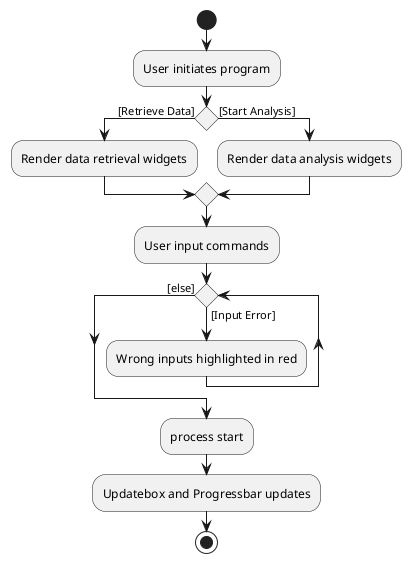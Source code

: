 @startuml
start
:User initiates program;

if() then ([Retrieve Data])
:Render data retrieval widgets;

else ([Start Analysis])
:Render data analysis widgets;

endif
:User input commands;
    while() is ([Input Error])
        :Wrong inputs highlighted in red;
    endwhile ([else])

:process start;
:Updatebox and Progressbar updates;
stop

@enduml